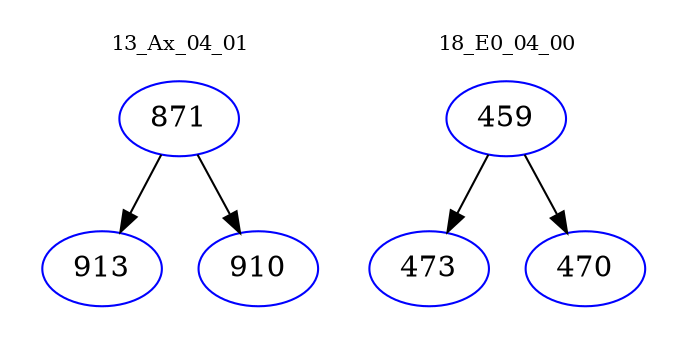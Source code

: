 digraph{
subgraph cluster_0 {
color = white
label = "13_Ax_04_01";
fontsize=10;
T0_871 [label="871", color="blue"]
T0_871 -> T0_913 [color="black"]
T0_913 [label="913", color="blue"]
T0_871 -> T0_910 [color="black"]
T0_910 [label="910", color="blue"]
}
subgraph cluster_1 {
color = white
label = "18_E0_04_00";
fontsize=10;
T1_459 [label="459", color="blue"]
T1_459 -> T1_473 [color="black"]
T1_473 [label="473", color="blue"]
T1_459 -> T1_470 [color="black"]
T1_470 [label="470", color="blue"]
}
}
